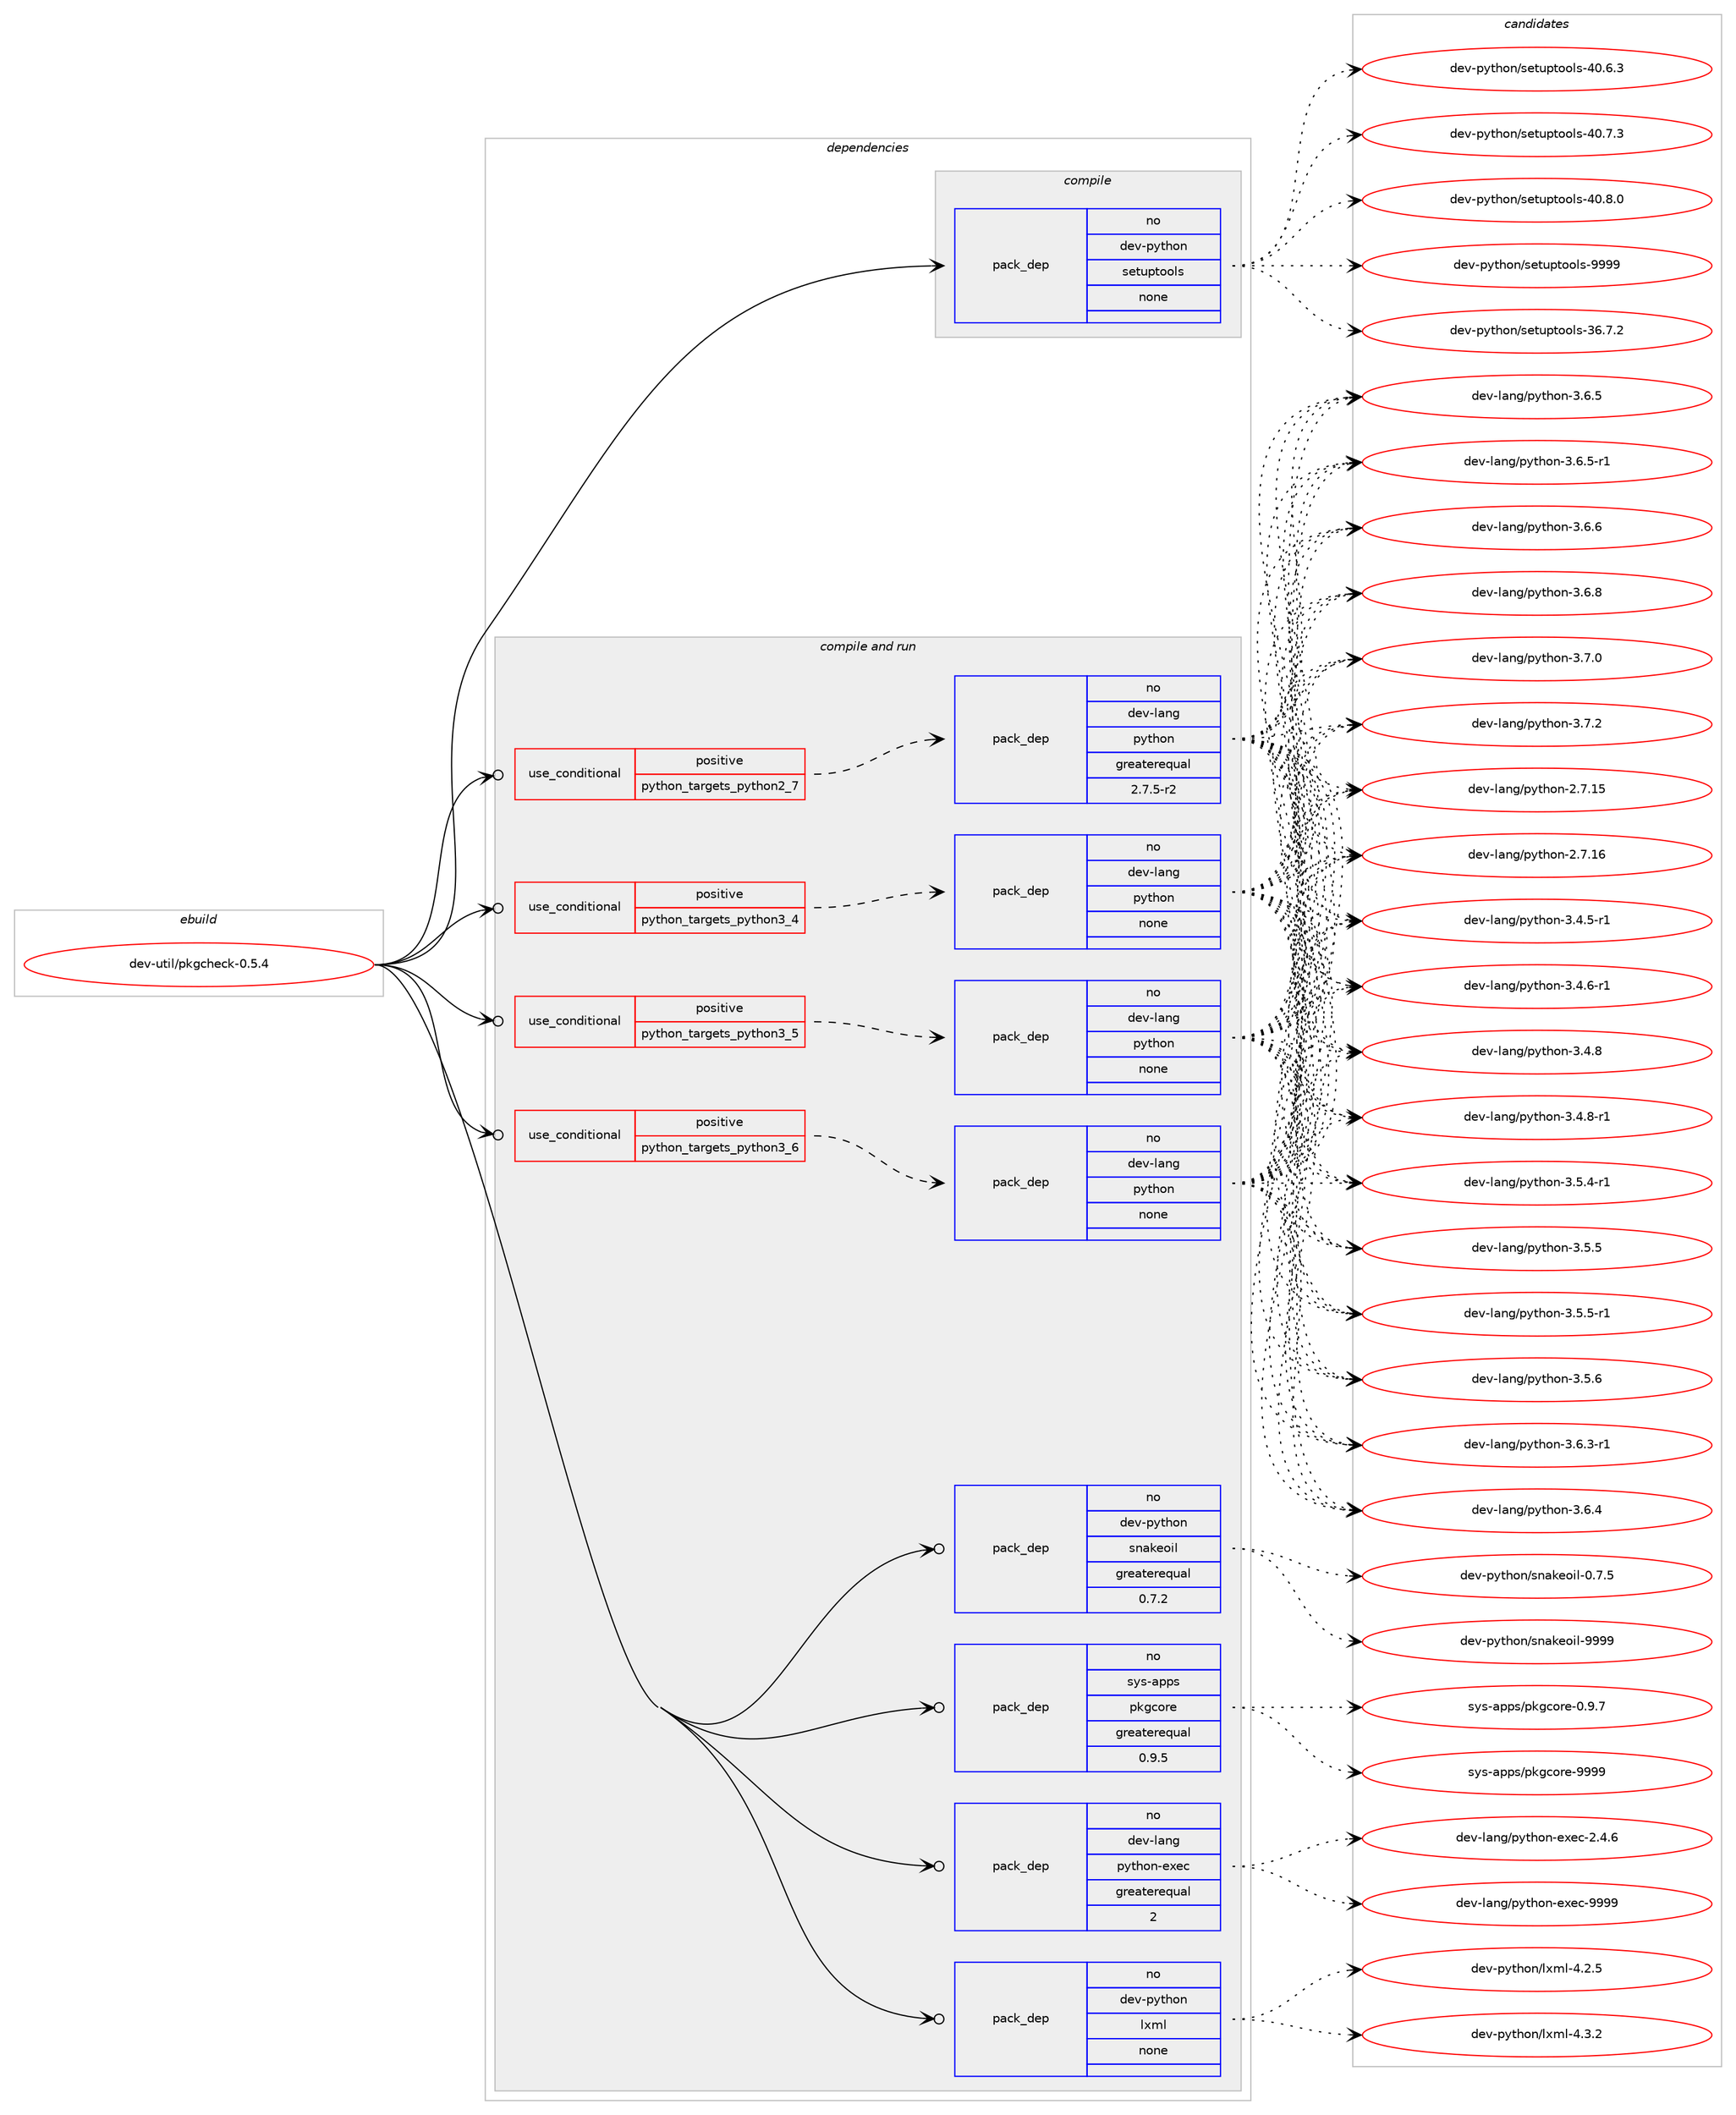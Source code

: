 digraph prolog {

# *************
# Graph options
# *************

newrank=true;
concentrate=true;
compound=true;
graph [rankdir=LR,fontname=Helvetica,fontsize=10,ranksep=1.5];#, ranksep=2.5, nodesep=0.2];
edge  [arrowhead=vee];
node  [fontname=Helvetica,fontsize=10];

# **********
# The ebuild
# **********

subgraph cluster_leftcol {
color=gray;
rank=same;
label=<<i>ebuild</i>>;
id [label="dev-util/pkgcheck-0.5.4", color=red, width=4, href="../dev-util/pkgcheck-0.5.4.svg"];
}

# ****************
# The dependencies
# ****************

subgraph cluster_midcol {
color=gray;
label=<<i>dependencies</i>>;
subgraph cluster_compile {
fillcolor="#eeeeee";
style=filled;
label=<<i>compile</i>>;
subgraph pack1099694 {
dependency1548297 [label=<<TABLE BORDER="0" CELLBORDER="1" CELLSPACING="0" CELLPADDING="4" WIDTH="220"><TR><TD ROWSPAN="6" CELLPADDING="30">pack_dep</TD></TR><TR><TD WIDTH="110">no</TD></TR><TR><TD>dev-python</TD></TR><TR><TD>setuptools</TD></TR><TR><TD>none</TD></TR><TR><TD></TD></TR></TABLE>>, shape=none, color=blue];
}
id:e -> dependency1548297:w [weight=20,style="solid",arrowhead="vee"];
}
subgraph cluster_compileandrun {
fillcolor="#eeeeee";
style=filled;
label=<<i>compile and run</i>>;
subgraph cond424905 {
dependency1548298 [label=<<TABLE BORDER="0" CELLBORDER="1" CELLSPACING="0" CELLPADDING="4"><TR><TD ROWSPAN="3" CELLPADDING="10">use_conditional</TD></TR><TR><TD>positive</TD></TR><TR><TD>python_targets_python2_7</TD></TR></TABLE>>, shape=none, color=red];
subgraph pack1099695 {
dependency1548299 [label=<<TABLE BORDER="0" CELLBORDER="1" CELLSPACING="0" CELLPADDING="4" WIDTH="220"><TR><TD ROWSPAN="6" CELLPADDING="30">pack_dep</TD></TR><TR><TD WIDTH="110">no</TD></TR><TR><TD>dev-lang</TD></TR><TR><TD>python</TD></TR><TR><TD>greaterequal</TD></TR><TR><TD>2.7.5-r2</TD></TR></TABLE>>, shape=none, color=blue];
}
dependency1548298:e -> dependency1548299:w [weight=20,style="dashed",arrowhead="vee"];
}
id:e -> dependency1548298:w [weight=20,style="solid",arrowhead="odotvee"];
subgraph cond424906 {
dependency1548300 [label=<<TABLE BORDER="0" CELLBORDER="1" CELLSPACING="0" CELLPADDING="4"><TR><TD ROWSPAN="3" CELLPADDING="10">use_conditional</TD></TR><TR><TD>positive</TD></TR><TR><TD>python_targets_python3_4</TD></TR></TABLE>>, shape=none, color=red];
subgraph pack1099696 {
dependency1548301 [label=<<TABLE BORDER="0" CELLBORDER="1" CELLSPACING="0" CELLPADDING="4" WIDTH="220"><TR><TD ROWSPAN="6" CELLPADDING="30">pack_dep</TD></TR><TR><TD WIDTH="110">no</TD></TR><TR><TD>dev-lang</TD></TR><TR><TD>python</TD></TR><TR><TD>none</TD></TR><TR><TD></TD></TR></TABLE>>, shape=none, color=blue];
}
dependency1548300:e -> dependency1548301:w [weight=20,style="dashed",arrowhead="vee"];
}
id:e -> dependency1548300:w [weight=20,style="solid",arrowhead="odotvee"];
subgraph cond424907 {
dependency1548302 [label=<<TABLE BORDER="0" CELLBORDER="1" CELLSPACING="0" CELLPADDING="4"><TR><TD ROWSPAN="3" CELLPADDING="10">use_conditional</TD></TR><TR><TD>positive</TD></TR><TR><TD>python_targets_python3_5</TD></TR></TABLE>>, shape=none, color=red];
subgraph pack1099697 {
dependency1548303 [label=<<TABLE BORDER="0" CELLBORDER="1" CELLSPACING="0" CELLPADDING="4" WIDTH="220"><TR><TD ROWSPAN="6" CELLPADDING="30">pack_dep</TD></TR><TR><TD WIDTH="110">no</TD></TR><TR><TD>dev-lang</TD></TR><TR><TD>python</TD></TR><TR><TD>none</TD></TR><TR><TD></TD></TR></TABLE>>, shape=none, color=blue];
}
dependency1548302:e -> dependency1548303:w [weight=20,style="dashed",arrowhead="vee"];
}
id:e -> dependency1548302:w [weight=20,style="solid",arrowhead="odotvee"];
subgraph cond424908 {
dependency1548304 [label=<<TABLE BORDER="0" CELLBORDER="1" CELLSPACING="0" CELLPADDING="4"><TR><TD ROWSPAN="3" CELLPADDING="10">use_conditional</TD></TR><TR><TD>positive</TD></TR><TR><TD>python_targets_python3_6</TD></TR></TABLE>>, shape=none, color=red];
subgraph pack1099698 {
dependency1548305 [label=<<TABLE BORDER="0" CELLBORDER="1" CELLSPACING="0" CELLPADDING="4" WIDTH="220"><TR><TD ROWSPAN="6" CELLPADDING="30">pack_dep</TD></TR><TR><TD WIDTH="110">no</TD></TR><TR><TD>dev-lang</TD></TR><TR><TD>python</TD></TR><TR><TD>none</TD></TR><TR><TD></TD></TR></TABLE>>, shape=none, color=blue];
}
dependency1548304:e -> dependency1548305:w [weight=20,style="dashed",arrowhead="vee"];
}
id:e -> dependency1548304:w [weight=20,style="solid",arrowhead="odotvee"];
subgraph pack1099699 {
dependency1548306 [label=<<TABLE BORDER="0" CELLBORDER="1" CELLSPACING="0" CELLPADDING="4" WIDTH="220"><TR><TD ROWSPAN="6" CELLPADDING="30">pack_dep</TD></TR><TR><TD WIDTH="110">no</TD></TR><TR><TD>dev-lang</TD></TR><TR><TD>python-exec</TD></TR><TR><TD>greaterequal</TD></TR><TR><TD>2</TD></TR></TABLE>>, shape=none, color=blue];
}
id:e -> dependency1548306:w [weight=20,style="solid",arrowhead="odotvee"];
subgraph pack1099700 {
dependency1548307 [label=<<TABLE BORDER="0" CELLBORDER="1" CELLSPACING="0" CELLPADDING="4" WIDTH="220"><TR><TD ROWSPAN="6" CELLPADDING="30">pack_dep</TD></TR><TR><TD WIDTH="110">no</TD></TR><TR><TD>dev-python</TD></TR><TR><TD>lxml</TD></TR><TR><TD>none</TD></TR><TR><TD></TD></TR></TABLE>>, shape=none, color=blue];
}
id:e -> dependency1548307:w [weight=20,style="solid",arrowhead="odotvee"];
subgraph pack1099701 {
dependency1548308 [label=<<TABLE BORDER="0" CELLBORDER="1" CELLSPACING="0" CELLPADDING="4" WIDTH="220"><TR><TD ROWSPAN="6" CELLPADDING="30">pack_dep</TD></TR><TR><TD WIDTH="110">no</TD></TR><TR><TD>dev-python</TD></TR><TR><TD>snakeoil</TD></TR><TR><TD>greaterequal</TD></TR><TR><TD>0.7.2</TD></TR></TABLE>>, shape=none, color=blue];
}
id:e -> dependency1548308:w [weight=20,style="solid",arrowhead="odotvee"];
subgraph pack1099702 {
dependency1548309 [label=<<TABLE BORDER="0" CELLBORDER="1" CELLSPACING="0" CELLPADDING="4" WIDTH="220"><TR><TD ROWSPAN="6" CELLPADDING="30">pack_dep</TD></TR><TR><TD WIDTH="110">no</TD></TR><TR><TD>sys-apps</TD></TR><TR><TD>pkgcore</TD></TR><TR><TD>greaterequal</TD></TR><TR><TD>0.9.5</TD></TR></TABLE>>, shape=none, color=blue];
}
id:e -> dependency1548309:w [weight=20,style="solid",arrowhead="odotvee"];
}
subgraph cluster_run {
fillcolor="#eeeeee";
style=filled;
label=<<i>run</i>>;
}
}

# **************
# The candidates
# **************

subgraph cluster_choices {
rank=same;
color=gray;
label=<<i>candidates</i>>;

subgraph choice1099694 {
color=black;
nodesep=1;
choice100101118451121211161041111104711510111611711211611111110811545515446554650 [label="dev-python/setuptools-36.7.2", color=red, width=4,href="../dev-python/setuptools-36.7.2.svg"];
choice100101118451121211161041111104711510111611711211611111110811545524846544651 [label="dev-python/setuptools-40.6.3", color=red, width=4,href="../dev-python/setuptools-40.6.3.svg"];
choice100101118451121211161041111104711510111611711211611111110811545524846554651 [label="dev-python/setuptools-40.7.3", color=red, width=4,href="../dev-python/setuptools-40.7.3.svg"];
choice100101118451121211161041111104711510111611711211611111110811545524846564648 [label="dev-python/setuptools-40.8.0", color=red, width=4,href="../dev-python/setuptools-40.8.0.svg"];
choice10010111845112121116104111110471151011161171121161111111081154557575757 [label="dev-python/setuptools-9999", color=red, width=4,href="../dev-python/setuptools-9999.svg"];
dependency1548297:e -> choice100101118451121211161041111104711510111611711211611111110811545515446554650:w [style=dotted,weight="100"];
dependency1548297:e -> choice100101118451121211161041111104711510111611711211611111110811545524846544651:w [style=dotted,weight="100"];
dependency1548297:e -> choice100101118451121211161041111104711510111611711211611111110811545524846554651:w [style=dotted,weight="100"];
dependency1548297:e -> choice100101118451121211161041111104711510111611711211611111110811545524846564648:w [style=dotted,weight="100"];
dependency1548297:e -> choice10010111845112121116104111110471151011161171121161111111081154557575757:w [style=dotted,weight="100"];
}
subgraph choice1099695 {
color=black;
nodesep=1;
choice10010111845108971101034711212111610411111045504655464953 [label="dev-lang/python-2.7.15", color=red, width=4,href="../dev-lang/python-2.7.15.svg"];
choice10010111845108971101034711212111610411111045504655464954 [label="dev-lang/python-2.7.16", color=red, width=4,href="../dev-lang/python-2.7.16.svg"];
choice1001011184510897110103471121211161041111104551465246534511449 [label="dev-lang/python-3.4.5-r1", color=red, width=4,href="../dev-lang/python-3.4.5-r1.svg"];
choice1001011184510897110103471121211161041111104551465246544511449 [label="dev-lang/python-3.4.6-r1", color=red, width=4,href="../dev-lang/python-3.4.6-r1.svg"];
choice100101118451089711010347112121116104111110455146524656 [label="dev-lang/python-3.4.8", color=red, width=4,href="../dev-lang/python-3.4.8.svg"];
choice1001011184510897110103471121211161041111104551465246564511449 [label="dev-lang/python-3.4.8-r1", color=red, width=4,href="../dev-lang/python-3.4.8-r1.svg"];
choice1001011184510897110103471121211161041111104551465346524511449 [label="dev-lang/python-3.5.4-r1", color=red, width=4,href="../dev-lang/python-3.5.4-r1.svg"];
choice100101118451089711010347112121116104111110455146534653 [label="dev-lang/python-3.5.5", color=red, width=4,href="../dev-lang/python-3.5.5.svg"];
choice1001011184510897110103471121211161041111104551465346534511449 [label="dev-lang/python-3.5.5-r1", color=red, width=4,href="../dev-lang/python-3.5.5-r1.svg"];
choice100101118451089711010347112121116104111110455146534654 [label="dev-lang/python-3.5.6", color=red, width=4,href="../dev-lang/python-3.5.6.svg"];
choice1001011184510897110103471121211161041111104551465446514511449 [label="dev-lang/python-3.6.3-r1", color=red, width=4,href="../dev-lang/python-3.6.3-r1.svg"];
choice100101118451089711010347112121116104111110455146544652 [label="dev-lang/python-3.6.4", color=red, width=4,href="../dev-lang/python-3.6.4.svg"];
choice100101118451089711010347112121116104111110455146544653 [label="dev-lang/python-3.6.5", color=red, width=4,href="../dev-lang/python-3.6.5.svg"];
choice1001011184510897110103471121211161041111104551465446534511449 [label="dev-lang/python-3.6.5-r1", color=red, width=4,href="../dev-lang/python-3.6.5-r1.svg"];
choice100101118451089711010347112121116104111110455146544654 [label="dev-lang/python-3.6.6", color=red, width=4,href="../dev-lang/python-3.6.6.svg"];
choice100101118451089711010347112121116104111110455146544656 [label="dev-lang/python-3.6.8", color=red, width=4,href="../dev-lang/python-3.6.8.svg"];
choice100101118451089711010347112121116104111110455146554648 [label="dev-lang/python-3.7.0", color=red, width=4,href="../dev-lang/python-3.7.0.svg"];
choice100101118451089711010347112121116104111110455146554650 [label="dev-lang/python-3.7.2", color=red, width=4,href="../dev-lang/python-3.7.2.svg"];
dependency1548299:e -> choice10010111845108971101034711212111610411111045504655464953:w [style=dotted,weight="100"];
dependency1548299:e -> choice10010111845108971101034711212111610411111045504655464954:w [style=dotted,weight="100"];
dependency1548299:e -> choice1001011184510897110103471121211161041111104551465246534511449:w [style=dotted,weight="100"];
dependency1548299:e -> choice1001011184510897110103471121211161041111104551465246544511449:w [style=dotted,weight="100"];
dependency1548299:e -> choice100101118451089711010347112121116104111110455146524656:w [style=dotted,weight="100"];
dependency1548299:e -> choice1001011184510897110103471121211161041111104551465246564511449:w [style=dotted,weight="100"];
dependency1548299:e -> choice1001011184510897110103471121211161041111104551465346524511449:w [style=dotted,weight="100"];
dependency1548299:e -> choice100101118451089711010347112121116104111110455146534653:w [style=dotted,weight="100"];
dependency1548299:e -> choice1001011184510897110103471121211161041111104551465346534511449:w [style=dotted,weight="100"];
dependency1548299:e -> choice100101118451089711010347112121116104111110455146534654:w [style=dotted,weight="100"];
dependency1548299:e -> choice1001011184510897110103471121211161041111104551465446514511449:w [style=dotted,weight="100"];
dependency1548299:e -> choice100101118451089711010347112121116104111110455146544652:w [style=dotted,weight="100"];
dependency1548299:e -> choice100101118451089711010347112121116104111110455146544653:w [style=dotted,weight="100"];
dependency1548299:e -> choice1001011184510897110103471121211161041111104551465446534511449:w [style=dotted,weight="100"];
dependency1548299:e -> choice100101118451089711010347112121116104111110455146544654:w [style=dotted,weight="100"];
dependency1548299:e -> choice100101118451089711010347112121116104111110455146544656:w [style=dotted,weight="100"];
dependency1548299:e -> choice100101118451089711010347112121116104111110455146554648:w [style=dotted,weight="100"];
dependency1548299:e -> choice100101118451089711010347112121116104111110455146554650:w [style=dotted,weight="100"];
}
subgraph choice1099696 {
color=black;
nodesep=1;
choice10010111845108971101034711212111610411111045504655464953 [label="dev-lang/python-2.7.15", color=red, width=4,href="../dev-lang/python-2.7.15.svg"];
choice10010111845108971101034711212111610411111045504655464954 [label="dev-lang/python-2.7.16", color=red, width=4,href="../dev-lang/python-2.7.16.svg"];
choice1001011184510897110103471121211161041111104551465246534511449 [label="dev-lang/python-3.4.5-r1", color=red, width=4,href="../dev-lang/python-3.4.5-r1.svg"];
choice1001011184510897110103471121211161041111104551465246544511449 [label="dev-lang/python-3.4.6-r1", color=red, width=4,href="../dev-lang/python-3.4.6-r1.svg"];
choice100101118451089711010347112121116104111110455146524656 [label="dev-lang/python-3.4.8", color=red, width=4,href="../dev-lang/python-3.4.8.svg"];
choice1001011184510897110103471121211161041111104551465246564511449 [label="dev-lang/python-3.4.8-r1", color=red, width=4,href="../dev-lang/python-3.4.8-r1.svg"];
choice1001011184510897110103471121211161041111104551465346524511449 [label="dev-lang/python-3.5.4-r1", color=red, width=4,href="../dev-lang/python-3.5.4-r1.svg"];
choice100101118451089711010347112121116104111110455146534653 [label="dev-lang/python-3.5.5", color=red, width=4,href="../dev-lang/python-3.5.5.svg"];
choice1001011184510897110103471121211161041111104551465346534511449 [label="dev-lang/python-3.5.5-r1", color=red, width=4,href="../dev-lang/python-3.5.5-r1.svg"];
choice100101118451089711010347112121116104111110455146534654 [label="dev-lang/python-3.5.6", color=red, width=4,href="../dev-lang/python-3.5.6.svg"];
choice1001011184510897110103471121211161041111104551465446514511449 [label="dev-lang/python-3.6.3-r1", color=red, width=4,href="../dev-lang/python-3.6.3-r1.svg"];
choice100101118451089711010347112121116104111110455146544652 [label="dev-lang/python-3.6.4", color=red, width=4,href="../dev-lang/python-3.6.4.svg"];
choice100101118451089711010347112121116104111110455146544653 [label="dev-lang/python-3.6.5", color=red, width=4,href="../dev-lang/python-3.6.5.svg"];
choice1001011184510897110103471121211161041111104551465446534511449 [label="dev-lang/python-3.6.5-r1", color=red, width=4,href="../dev-lang/python-3.6.5-r1.svg"];
choice100101118451089711010347112121116104111110455146544654 [label="dev-lang/python-3.6.6", color=red, width=4,href="../dev-lang/python-3.6.6.svg"];
choice100101118451089711010347112121116104111110455146544656 [label="dev-lang/python-3.6.8", color=red, width=4,href="../dev-lang/python-3.6.8.svg"];
choice100101118451089711010347112121116104111110455146554648 [label="dev-lang/python-3.7.0", color=red, width=4,href="../dev-lang/python-3.7.0.svg"];
choice100101118451089711010347112121116104111110455146554650 [label="dev-lang/python-3.7.2", color=red, width=4,href="../dev-lang/python-3.7.2.svg"];
dependency1548301:e -> choice10010111845108971101034711212111610411111045504655464953:w [style=dotted,weight="100"];
dependency1548301:e -> choice10010111845108971101034711212111610411111045504655464954:w [style=dotted,weight="100"];
dependency1548301:e -> choice1001011184510897110103471121211161041111104551465246534511449:w [style=dotted,weight="100"];
dependency1548301:e -> choice1001011184510897110103471121211161041111104551465246544511449:w [style=dotted,weight="100"];
dependency1548301:e -> choice100101118451089711010347112121116104111110455146524656:w [style=dotted,weight="100"];
dependency1548301:e -> choice1001011184510897110103471121211161041111104551465246564511449:w [style=dotted,weight="100"];
dependency1548301:e -> choice1001011184510897110103471121211161041111104551465346524511449:w [style=dotted,weight="100"];
dependency1548301:e -> choice100101118451089711010347112121116104111110455146534653:w [style=dotted,weight="100"];
dependency1548301:e -> choice1001011184510897110103471121211161041111104551465346534511449:w [style=dotted,weight="100"];
dependency1548301:e -> choice100101118451089711010347112121116104111110455146534654:w [style=dotted,weight="100"];
dependency1548301:e -> choice1001011184510897110103471121211161041111104551465446514511449:w [style=dotted,weight="100"];
dependency1548301:e -> choice100101118451089711010347112121116104111110455146544652:w [style=dotted,weight="100"];
dependency1548301:e -> choice100101118451089711010347112121116104111110455146544653:w [style=dotted,weight="100"];
dependency1548301:e -> choice1001011184510897110103471121211161041111104551465446534511449:w [style=dotted,weight="100"];
dependency1548301:e -> choice100101118451089711010347112121116104111110455146544654:w [style=dotted,weight="100"];
dependency1548301:e -> choice100101118451089711010347112121116104111110455146544656:w [style=dotted,weight="100"];
dependency1548301:e -> choice100101118451089711010347112121116104111110455146554648:w [style=dotted,weight="100"];
dependency1548301:e -> choice100101118451089711010347112121116104111110455146554650:w [style=dotted,weight="100"];
}
subgraph choice1099697 {
color=black;
nodesep=1;
choice10010111845108971101034711212111610411111045504655464953 [label="dev-lang/python-2.7.15", color=red, width=4,href="../dev-lang/python-2.7.15.svg"];
choice10010111845108971101034711212111610411111045504655464954 [label="dev-lang/python-2.7.16", color=red, width=4,href="../dev-lang/python-2.7.16.svg"];
choice1001011184510897110103471121211161041111104551465246534511449 [label="dev-lang/python-3.4.5-r1", color=red, width=4,href="../dev-lang/python-3.4.5-r1.svg"];
choice1001011184510897110103471121211161041111104551465246544511449 [label="dev-lang/python-3.4.6-r1", color=red, width=4,href="../dev-lang/python-3.4.6-r1.svg"];
choice100101118451089711010347112121116104111110455146524656 [label="dev-lang/python-3.4.8", color=red, width=4,href="../dev-lang/python-3.4.8.svg"];
choice1001011184510897110103471121211161041111104551465246564511449 [label="dev-lang/python-3.4.8-r1", color=red, width=4,href="../dev-lang/python-3.4.8-r1.svg"];
choice1001011184510897110103471121211161041111104551465346524511449 [label="dev-lang/python-3.5.4-r1", color=red, width=4,href="../dev-lang/python-3.5.4-r1.svg"];
choice100101118451089711010347112121116104111110455146534653 [label="dev-lang/python-3.5.5", color=red, width=4,href="../dev-lang/python-3.5.5.svg"];
choice1001011184510897110103471121211161041111104551465346534511449 [label="dev-lang/python-3.5.5-r1", color=red, width=4,href="../dev-lang/python-3.5.5-r1.svg"];
choice100101118451089711010347112121116104111110455146534654 [label="dev-lang/python-3.5.6", color=red, width=4,href="../dev-lang/python-3.5.6.svg"];
choice1001011184510897110103471121211161041111104551465446514511449 [label="dev-lang/python-3.6.3-r1", color=red, width=4,href="../dev-lang/python-3.6.3-r1.svg"];
choice100101118451089711010347112121116104111110455146544652 [label="dev-lang/python-3.6.4", color=red, width=4,href="../dev-lang/python-3.6.4.svg"];
choice100101118451089711010347112121116104111110455146544653 [label="dev-lang/python-3.6.5", color=red, width=4,href="../dev-lang/python-3.6.5.svg"];
choice1001011184510897110103471121211161041111104551465446534511449 [label="dev-lang/python-3.6.5-r1", color=red, width=4,href="../dev-lang/python-3.6.5-r1.svg"];
choice100101118451089711010347112121116104111110455146544654 [label="dev-lang/python-3.6.6", color=red, width=4,href="../dev-lang/python-3.6.6.svg"];
choice100101118451089711010347112121116104111110455146544656 [label="dev-lang/python-3.6.8", color=red, width=4,href="../dev-lang/python-3.6.8.svg"];
choice100101118451089711010347112121116104111110455146554648 [label="dev-lang/python-3.7.0", color=red, width=4,href="../dev-lang/python-3.7.0.svg"];
choice100101118451089711010347112121116104111110455146554650 [label="dev-lang/python-3.7.2", color=red, width=4,href="../dev-lang/python-3.7.2.svg"];
dependency1548303:e -> choice10010111845108971101034711212111610411111045504655464953:w [style=dotted,weight="100"];
dependency1548303:e -> choice10010111845108971101034711212111610411111045504655464954:w [style=dotted,weight="100"];
dependency1548303:e -> choice1001011184510897110103471121211161041111104551465246534511449:w [style=dotted,weight="100"];
dependency1548303:e -> choice1001011184510897110103471121211161041111104551465246544511449:w [style=dotted,weight="100"];
dependency1548303:e -> choice100101118451089711010347112121116104111110455146524656:w [style=dotted,weight="100"];
dependency1548303:e -> choice1001011184510897110103471121211161041111104551465246564511449:w [style=dotted,weight="100"];
dependency1548303:e -> choice1001011184510897110103471121211161041111104551465346524511449:w [style=dotted,weight="100"];
dependency1548303:e -> choice100101118451089711010347112121116104111110455146534653:w [style=dotted,weight="100"];
dependency1548303:e -> choice1001011184510897110103471121211161041111104551465346534511449:w [style=dotted,weight="100"];
dependency1548303:e -> choice100101118451089711010347112121116104111110455146534654:w [style=dotted,weight="100"];
dependency1548303:e -> choice1001011184510897110103471121211161041111104551465446514511449:w [style=dotted,weight="100"];
dependency1548303:e -> choice100101118451089711010347112121116104111110455146544652:w [style=dotted,weight="100"];
dependency1548303:e -> choice100101118451089711010347112121116104111110455146544653:w [style=dotted,weight="100"];
dependency1548303:e -> choice1001011184510897110103471121211161041111104551465446534511449:w [style=dotted,weight="100"];
dependency1548303:e -> choice100101118451089711010347112121116104111110455146544654:w [style=dotted,weight="100"];
dependency1548303:e -> choice100101118451089711010347112121116104111110455146544656:w [style=dotted,weight="100"];
dependency1548303:e -> choice100101118451089711010347112121116104111110455146554648:w [style=dotted,weight="100"];
dependency1548303:e -> choice100101118451089711010347112121116104111110455146554650:w [style=dotted,weight="100"];
}
subgraph choice1099698 {
color=black;
nodesep=1;
choice10010111845108971101034711212111610411111045504655464953 [label="dev-lang/python-2.7.15", color=red, width=4,href="../dev-lang/python-2.7.15.svg"];
choice10010111845108971101034711212111610411111045504655464954 [label="dev-lang/python-2.7.16", color=red, width=4,href="../dev-lang/python-2.7.16.svg"];
choice1001011184510897110103471121211161041111104551465246534511449 [label="dev-lang/python-3.4.5-r1", color=red, width=4,href="../dev-lang/python-3.4.5-r1.svg"];
choice1001011184510897110103471121211161041111104551465246544511449 [label="dev-lang/python-3.4.6-r1", color=red, width=4,href="../dev-lang/python-3.4.6-r1.svg"];
choice100101118451089711010347112121116104111110455146524656 [label="dev-lang/python-3.4.8", color=red, width=4,href="../dev-lang/python-3.4.8.svg"];
choice1001011184510897110103471121211161041111104551465246564511449 [label="dev-lang/python-3.4.8-r1", color=red, width=4,href="../dev-lang/python-3.4.8-r1.svg"];
choice1001011184510897110103471121211161041111104551465346524511449 [label="dev-lang/python-3.5.4-r1", color=red, width=4,href="../dev-lang/python-3.5.4-r1.svg"];
choice100101118451089711010347112121116104111110455146534653 [label="dev-lang/python-3.5.5", color=red, width=4,href="../dev-lang/python-3.5.5.svg"];
choice1001011184510897110103471121211161041111104551465346534511449 [label="dev-lang/python-3.5.5-r1", color=red, width=4,href="../dev-lang/python-3.5.5-r1.svg"];
choice100101118451089711010347112121116104111110455146534654 [label="dev-lang/python-3.5.6", color=red, width=4,href="../dev-lang/python-3.5.6.svg"];
choice1001011184510897110103471121211161041111104551465446514511449 [label="dev-lang/python-3.6.3-r1", color=red, width=4,href="../dev-lang/python-3.6.3-r1.svg"];
choice100101118451089711010347112121116104111110455146544652 [label="dev-lang/python-3.6.4", color=red, width=4,href="../dev-lang/python-3.6.4.svg"];
choice100101118451089711010347112121116104111110455146544653 [label="dev-lang/python-3.6.5", color=red, width=4,href="../dev-lang/python-3.6.5.svg"];
choice1001011184510897110103471121211161041111104551465446534511449 [label="dev-lang/python-3.6.5-r1", color=red, width=4,href="../dev-lang/python-3.6.5-r1.svg"];
choice100101118451089711010347112121116104111110455146544654 [label="dev-lang/python-3.6.6", color=red, width=4,href="../dev-lang/python-3.6.6.svg"];
choice100101118451089711010347112121116104111110455146544656 [label="dev-lang/python-3.6.8", color=red, width=4,href="../dev-lang/python-3.6.8.svg"];
choice100101118451089711010347112121116104111110455146554648 [label="dev-lang/python-3.7.0", color=red, width=4,href="../dev-lang/python-3.7.0.svg"];
choice100101118451089711010347112121116104111110455146554650 [label="dev-lang/python-3.7.2", color=red, width=4,href="../dev-lang/python-3.7.2.svg"];
dependency1548305:e -> choice10010111845108971101034711212111610411111045504655464953:w [style=dotted,weight="100"];
dependency1548305:e -> choice10010111845108971101034711212111610411111045504655464954:w [style=dotted,weight="100"];
dependency1548305:e -> choice1001011184510897110103471121211161041111104551465246534511449:w [style=dotted,weight="100"];
dependency1548305:e -> choice1001011184510897110103471121211161041111104551465246544511449:w [style=dotted,weight="100"];
dependency1548305:e -> choice100101118451089711010347112121116104111110455146524656:w [style=dotted,weight="100"];
dependency1548305:e -> choice1001011184510897110103471121211161041111104551465246564511449:w [style=dotted,weight="100"];
dependency1548305:e -> choice1001011184510897110103471121211161041111104551465346524511449:w [style=dotted,weight="100"];
dependency1548305:e -> choice100101118451089711010347112121116104111110455146534653:w [style=dotted,weight="100"];
dependency1548305:e -> choice1001011184510897110103471121211161041111104551465346534511449:w [style=dotted,weight="100"];
dependency1548305:e -> choice100101118451089711010347112121116104111110455146534654:w [style=dotted,weight="100"];
dependency1548305:e -> choice1001011184510897110103471121211161041111104551465446514511449:w [style=dotted,weight="100"];
dependency1548305:e -> choice100101118451089711010347112121116104111110455146544652:w [style=dotted,weight="100"];
dependency1548305:e -> choice100101118451089711010347112121116104111110455146544653:w [style=dotted,weight="100"];
dependency1548305:e -> choice1001011184510897110103471121211161041111104551465446534511449:w [style=dotted,weight="100"];
dependency1548305:e -> choice100101118451089711010347112121116104111110455146544654:w [style=dotted,weight="100"];
dependency1548305:e -> choice100101118451089711010347112121116104111110455146544656:w [style=dotted,weight="100"];
dependency1548305:e -> choice100101118451089711010347112121116104111110455146554648:w [style=dotted,weight="100"];
dependency1548305:e -> choice100101118451089711010347112121116104111110455146554650:w [style=dotted,weight="100"];
}
subgraph choice1099699 {
color=black;
nodesep=1;
choice1001011184510897110103471121211161041111104510112010199455046524654 [label="dev-lang/python-exec-2.4.6", color=red, width=4,href="../dev-lang/python-exec-2.4.6.svg"];
choice10010111845108971101034711212111610411111045101120101994557575757 [label="dev-lang/python-exec-9999", color=red, width=4,href="../dev-lang/python-exec-9999.svg"];
dependency1548306:e -> choice1001011184510897110103471121211161041111104510112010199455046524654:w [style=dotted,weight="100"];
dependency1548306:e -> choice10010111845108971101034711212111610411111045101120101994557575757:w [style=dotted,weight="100"];
}
subgraph choice1099700 {
color=black;
nodesep=1;
choice1001011184511212111610411111047108120109108455246504653 [label="dev-python/lxml-4.2.5", color=red, width=4,href="../dev-python/lxml-4.2.5.svg"];
choice1001011184511212111610411111047108120109108455246514650 [label="dev-python/lxml-4.3.2", color=red, width=4,href="../dev-python/lxml-4.3.2.svg"];
dependency1548307:e -> choice1001011184511212111610411111047108120109108455246504653:w [style=dotted,weight="100"];
dependency1548307:e -> choice1001011184511212111610411111047108120109108455246514650:w [style=dotted,weight="100"];
}
subgraph choice1099701 {
color=black;
nodesep=1;
choice100101118451121211161041111104711511097107101111105108454846554653 [label="dev-python/snakeoil-0.7.5", color=red, width=4,href="../dev-python/snakeoil-0.7.5.svg"];
choice1001011184511212111610411111047115110971071011111051084557575757 [label="dev-python/snakeoil-9999", color=red, width=4,href="../dev-python/snakeoil-9999.svg"];
dependency1548308:e -> choice100101118451121211161041111104711511097107101111105108454846554653:w [style=dotted,weight="100"];
dependency1548308:e -> choice1001011184511212111610411111047115110971071011111051084557575757:w [style=dotted,weight="100"];
}
subgraph choice1099702 {
color=black;
nodesep=1;
choice11512111545971121121154711210710399111114101454846574655 [label="sys-apps/pkgcore-0.9.7", color=red, width=4,href="../sys-apps/pkgcore-0.9.7.svg"];
choice115121115459711211211547112107103991111141014557575757 [label="sys-apps/pkgcore-9999", color=red, width=4,href="../sys-apps/pkgcore-9999.svg"];
dependency1548309:e -> choice11512111545971121121154711210710399111114101454846574655:w [style=dotted,weight="100"];
dependency1548309:e -> choice115121115459711211211547112107103991111141014557575757:w [style=dotted,weight="100"];
}
}

}

